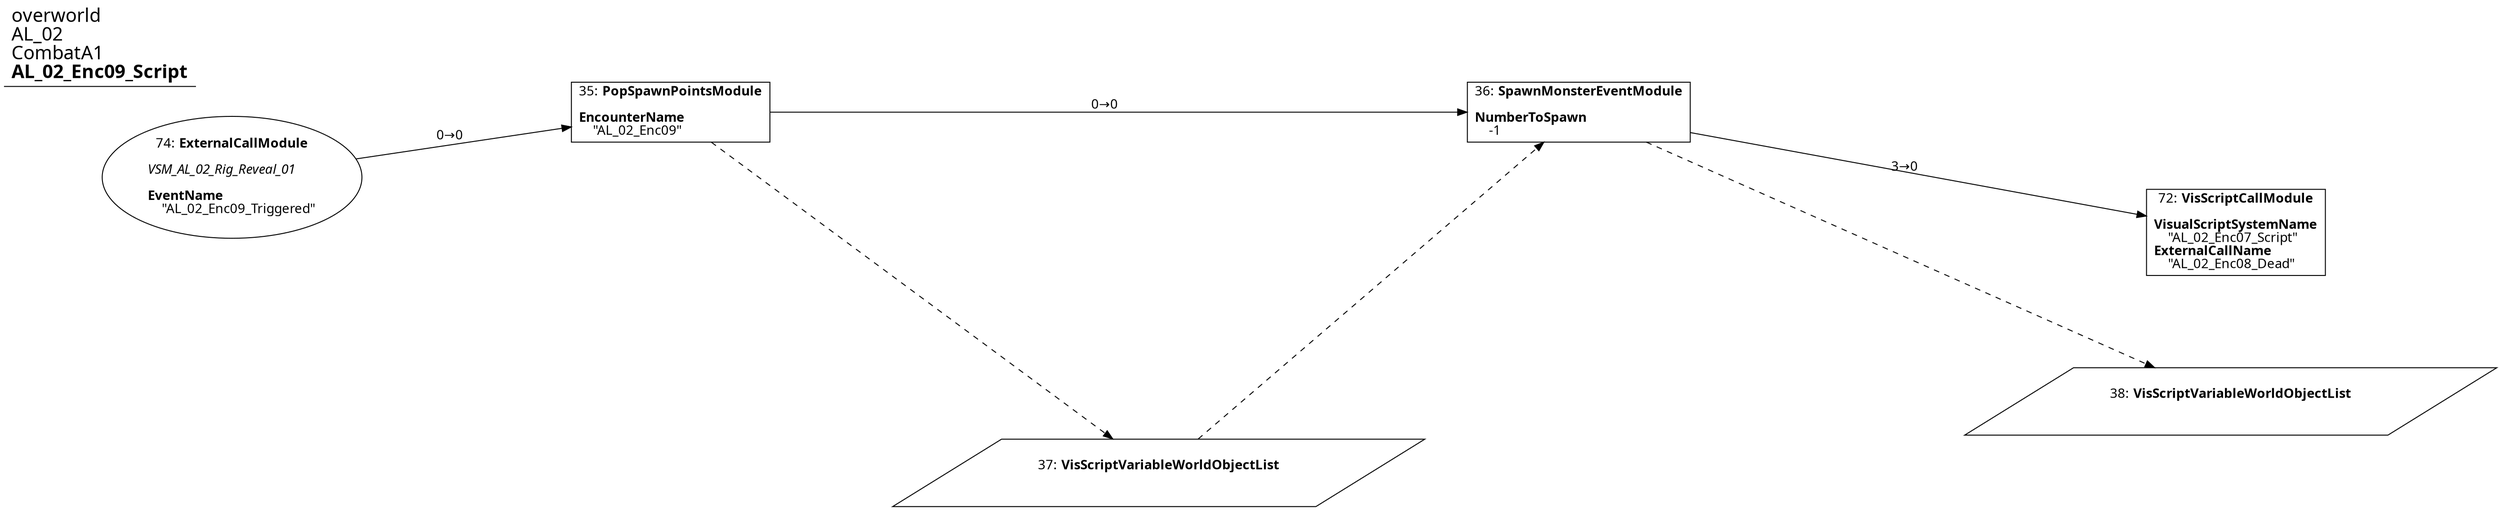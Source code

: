 digraph {
    layout = fdp;
    overlap = prism;
    sep = "+16";
    splines = spline;

    node [ shape = box ];

    graph [ fontname = "Segoe UI" ];
    node [ fontname = "Segoe UI" ];
    edge [ fontname = "Segoe UI" ];

    35 [ label = <35: <b>PopSpawnPointsModule</b><br/><br/><b>EncounterName</b><br align="left"/>    &quot;AL_02_Enc09&quot;<br align="left"/>> ];
    35 [ pos = "0.24400002,0.504!" ];
    35 -> 36 [ label = "0→0" ];
    35 -> 37 [ style = dashed ];

    36 [ label = <36: <b>SpawnMonsterEventModule</b><br/><br/><b>NumberToSpawn</b><br align="left"/>    -1<br align="left"/>> ];
    36 [ pos = "0.76500005,0.504!" ];
    36 -> 72 [ label = "3→0" ];
    37 -> 36 [ style = dashed ];
    36 -> 38 [ style = dashed ];

    37 [ label = <37: <b>VisScriptVariableWorldObjectList</b><br/><br/>> ];
    37 [ shape = parallelogram ]
    37 [ pos = "0.52400005,0.29700002!" ];

    38 [ label = <38: <b>VisScriptVariableWorldObjectList</b><br/><br/>> ];
    38 [ shape = parallelogram ]
    38 [ pos = "1.139,0.33800003!" ];

    72 [ label = <72: <b>VisScriptCallModule</b><br/><br/><b>VisualScriptSystemName</b><br align="left"/>    &quot;AL_02_Enc07_Script&quot;<br align="left"/><b>ExternalCallName</b><br align="left"/>    &quot;AL_02_Enc08_Dead&quot;<br align="left"/>> ];
    72 [ pos = "1.1420001,0.43500003!" ];

    74 [ label = <74: <b>ExternalCallModule</b><br/><br/><i>VSM_AL_02_Rig_Reveal_01<br align="left"/></i><br align="left"/><b>EventName</b><br align="left"/>    &quot;AL_02_Enc09_Triggered&quot;<br align="left"/>> ];
    74 [ shape = oval ]
    74 [ pos = "-0.045,0.504!" ];
    74 -> 35 [ label = "0→0" ];

    title [ pos = "-0.046000004,0.505!" ];
    title [ shape = underline ];
    title [ label = <<font point-size="20">overworld<br align="left"/>AL_02<br align="left"/>CombatA1<br align="left"/><b>AL_02_Enc09_Script</b><br align="left"/></font>> ];
}
